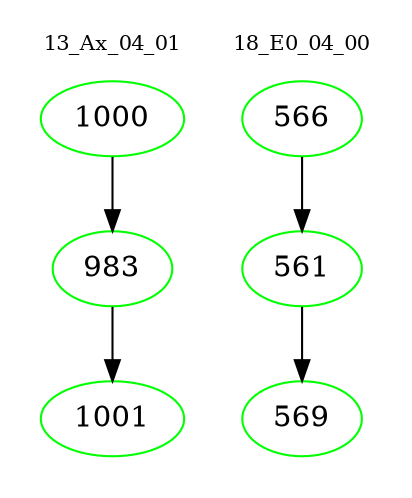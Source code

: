 digraph{
subgraph cluster_0 {
color = white
label = "13_Ax_04_01";
fontsize=10;
T0_1000 [label="1000", color="green"]
T0_1000 -> T0_983 [color="black"]
T0_983 [label="983", color="green"]
T0_983 -> T0_1001 [color="black"]
T0_1001 [label="1001", color="green"]
}
subgraph cluster_1 {
color = white
label = "18_E0_04_00";
fontsize=10;
T1_566 [label="566", color="green"]
T1_566 -> T1_561 [color="black"]
T1_561 [label="561", color="green"]
T1_561 -> T1_569 [color="black"]
T1_569 [label="569", color="green"]
}
}
